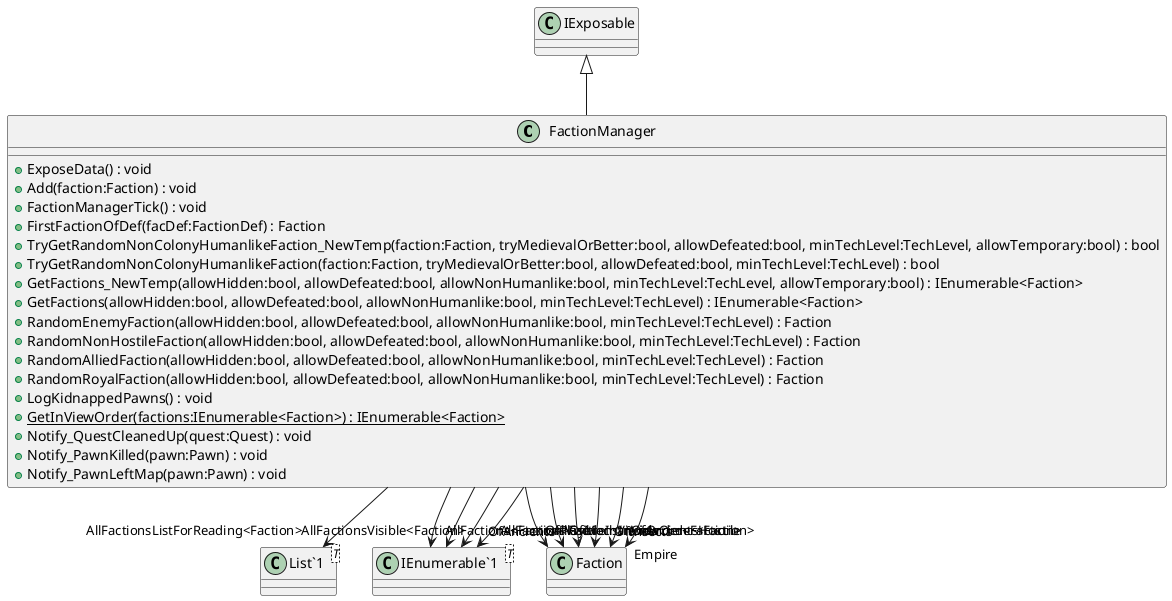 @startuml
class FactionManager {
    + ExposeData() : void
    + Add(faction:Faction) : void
    + FactionManagerTick() : void
    + FirstFactionOfDef(facDef:FactionDef) : Faction
    + TryGetRandomNonColonyHumanlikeFaction_NewTemp(faction:Faction, tryMedievalOrBetter:bool, allowDefeated:bool, minTechLevel:TechLevel, allowTemporary:bool) : bool
    + TryGetRandomNonColonyHumanlikeFaction(faction:Faction, tryMedievalOrBetter:bool, allowDefeated:bool, minTechLevel:TechLevel) : bool
    + GetFactions_NewTemp(allowHidden:bool, allowDefeated:bool, allowNonHumanlike:bool, minTechLevel:TechLevel, allowTemporary:bool) : IEnumerable<Faction>
    + GetFactions(allowHidden:bool, allowDefeated:bool, allowNonHumanlike:bool, minTechLevel:TechLevel) : IEnumerable<Faction>
    + RandomEnemyFaction(allowHidden:bool, allowDefeated:bool, allowNonHumanlike:bool, minTechLevel:TechLevel) : Faction
    + RandomNonHostileFaction(allowHidden:bool, allowDefeated:bool, allowNonHumanlike:bool, minTechLevel:TechLevel) : Faction
    + RandomAlliedFaction(allowHidden:bool, allowDefeated:bool, allowNonHumanlike:bool, minTechLevel:TechLevel) : Faction
    + RandomRoyalFaction(allowHidden:bool, allowDefeated:bool, allowNonHumanlike:bool, minTechLevel:TechLevel) : Faction
    + LogKidnappedPawns() : void
    + {static} GetInViewOrder(factions:IEnumerable<Faction>) : IEnumerable<Faction>
    + Notify_QuestCleanedUp(quest:Quest) : void
    + Notify_PawnKilled(pawn:Pawn) : void
    + Notify_PawnLeftMap(pawn:Pawn) : void
}
class "List`1"<T> {
}
class "IEnumerable`1"<T> {
}
IExposable <|-- FactionManager
FactionManager --> "AllFactionsListForReading<Faction>" "List`1"
FactionManager --> "AllFactions<Faction>" "IEnumerable`1"
FactionManager --> "AllFactionsVisible<Faction>" "IEnumerable`1"
FactionManager --> "AllFactionsVisibleInViewOrder<Faction>" "IEnumerable`1"
FactionManager --> "AllFactionsInViewOrder<Faction>" "IEnumerable`1"
FactionManager --> "OfPlayer" Faction
FactionManager --> "OfMechanoids" Faction
FactionManager --> "OfInsects" Faction
FactionManager --> "OfAncients" Faction
FactionManager --> "OfAncientsHostile" Faction
FactionManager --> "Empire" Faction
@enduml
